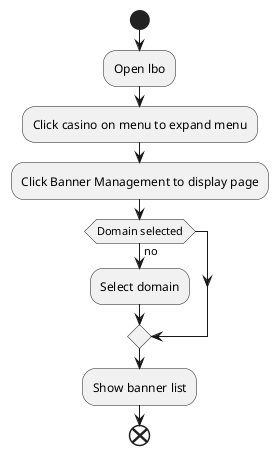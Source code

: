 .List Banner
[plantuml]
----
@startuml
start
:Open lbo;
:Click casino on menu to expand menu;
:Click Banner Management to display page;
if (Domain selected) then (no)
    :Select domain;
endif
:Show banner list;
end
@enduml
----